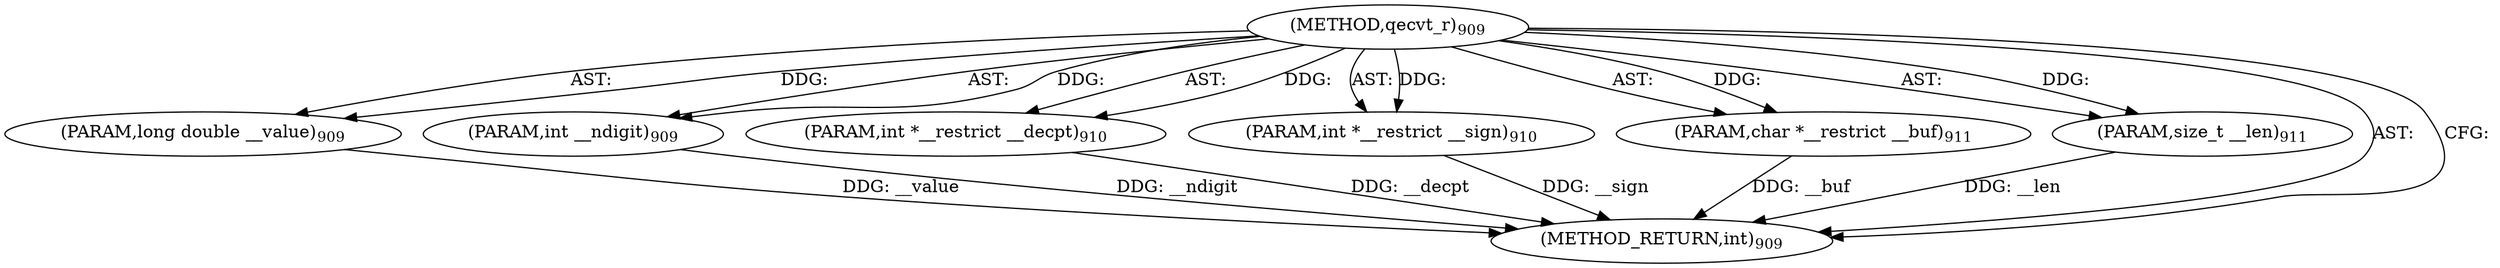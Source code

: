 digraph "qecvt_r" {  
"4865" [label = <(METHOD,qecvt_r)<SUB>909</SUB>> ]
"4866" [label = <(PARAM,long double __value)<SUB>909</SUB>> ]
"4867" [label = <(PARAM,int __ndigit)<SUB>909</SUB>> ]
"4868" [label = <(PARAM,int *__restrict __decpt)<SUB>910</SUB>> ]
"4869" [label = <(PARAM,int *__restrict __sign)<SUB>910</SUB>> ]
"4870" [label = <(PARAM,char *__restrict __buf)<SUB>911</SUB>> ]
"4871" [label = <(PARAM,size_t __len)<SUB>911</SUB>> ]
"4872" [label = <(METHOD_RETURN,int)<SUB>909</SUB>> ]
  "4865" -> "4866"  [ label = "AST: "] 
  "4865" -> "4867"  [ label = "AST: "] 
  "4865" -> "4868"  [ label = "AST: "] 
  "4865" -> "4869"  [ label = "AST: "] 
  "4865" -> "4870"  [ label = "AST: "] 
  "4865" -> "4871"  [ label = "AST: "] 
  "4865" -> "4872"  [ label = "AST: "] 
  "4865" -> "4872"  [ label = "CFG: "] 
  "4866" -> "4872"  [ label = "DDG: __value"] 
  "4867" -> "4872"  [ label = "DDG: __ndigit"] 
  "4868" -> "4872"  [ label = "DDG: __decpt"] 
  "4869" -> "4872"  [ label = "DDG: __sign"] 
  "4870" -> "4872"  [ label = "DDG: __buf"] 
  "4871" -> "4872"  [ label = "DDG: __len"] 
  "4865" -> "4866"  [ label = "DDG: "] 
  "4865" -> "4867"  [ label = "DDG: "] 
  "4865" -> "4868"  [ label = "DDG: "] 
  "4865" -> "4869"  [ label = "DDG: "] 
  "4865" -> "4870"  [ label = "DDG: "] 
  "4865" -> "4871"  [ label = "DDG: "] 
}
